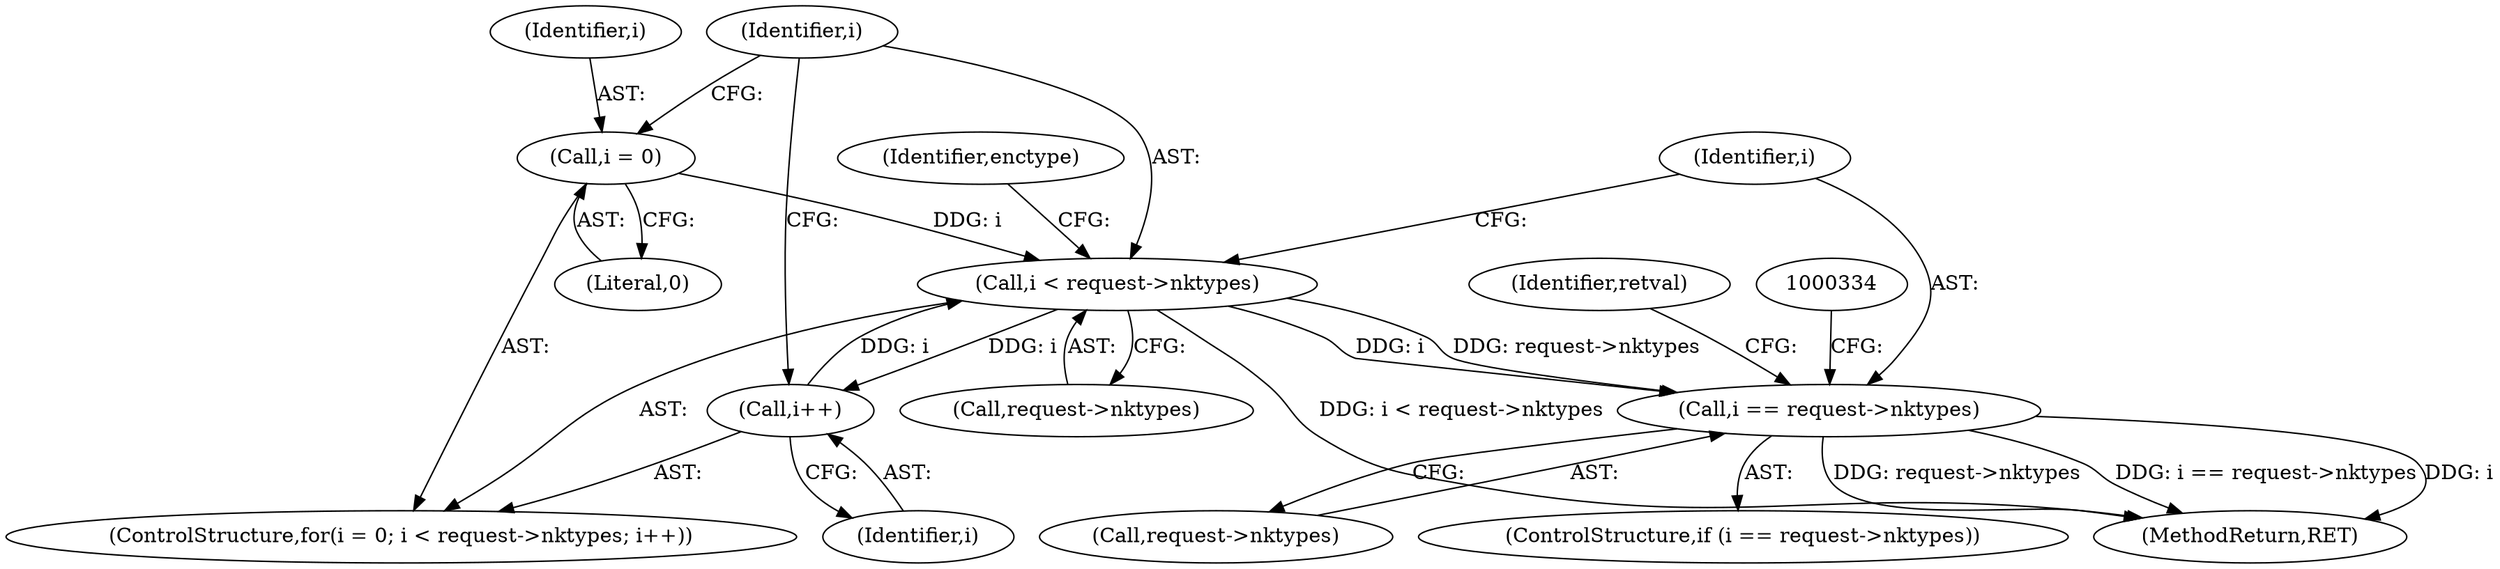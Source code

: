digraph "0_krb5_db64ca25d661a47b996b4e2645998b5d7f0eb52c@pointer" {
"1000322" [label="(Call,i == request->nktypes)"];
"1000295" [label="(Call,i < request->nktypes)"];
"1000292" [label="(Call,i = 0)"];
"1000300" [label="(Call,i++)"];
"1000296" [label="(Identifier,i)"];
"1000294" [label="(Literal,0)"];
"1000324" [label="(Call,request->nktypes)"];
"1000293" [label="(Identifier,i)"];
"1000304" [label="(Identifier,enctype)"];
"1000322" [label="(Call,i == request->nktypes)"];
"1000300" [label="(Call,i++)"];
"1000301" [label="(Identifier,i)"];
"1000295" [label="(Call,i < request->nktypes)"];
"1000297" [label="(Call,request->nktypes)"];
"1000329" [label="(Identifier,retval)"];
"1000323" [label="(Identifier,i)"];
"1000321" [label="(ControlStructure,if (i == request->nktypes))"];
"1000292" [label="(Call,i = 0)"];
"1000291" [label="(ControlStructure,for(i = 0; i < request->nktypes; i++))"];
"1001409" [label="(MethodReturn,RET)"];
"1000322" -> "1000321"  [label="AST: "];
"1000322" -> "1000324"  [label="CFG: "];
"1000323" -> "1000322"  [label="AST: "];
"1000324" -> "1000322"  [label="AST: "];
"1000329" -> "1000322"  [label="CFG: "];
"1000334" -> "1000322"  [label="CFG: "];
"1000322" -> "1001409"  [label="DDG: request->nktypes"];
"1000322" -> "1001409"  [label="DDG: i == request->nktypes"];
"1000322" -> "1001409"  [label="DDG: i"];
"1000295" -> "1000322"  [label="DDG: i"];
"1000295" -> "1000322"  [label="DDG: request->nktypes"];
"1000295" -> "1000291"  [label="AST: "];
"1000295" -> "1000297"  [label="CFG: "];
"1000296" -> "1000295"  [label="AST: "];
"1000297" -> "1000295"  [label="AST: "];
"1000304" -> "1000295"  [label="CFG: "];
"1000323" -> "1000295"  [label="CFG: "];
"1000295" -> "1001409"  [label="DDG: i < request->nktypes"];
"1000292" -> "1000295"  [label="DDG: i"];
"1000300" -> "1000295"  [label="DDG: i"];
"1000295" -> "1000300"  [label="DDG: i"];
"1000292" -> "1000291"  [label="AST: "];
"1000292" -> "1000294"  [label="CFG: "];
"1000293" -> "1000292"  [label="AST: "];
"1000294" -> "1000292"  [label="AST: "];
"1000296" -> "1000292"  [label="CFG: "];
"1000300" -> "1000291"  [label="AST: "];
"1000300" -> "1000301"  [label="CFG: "];
"1000301" -> "1000300"  [label="AST: "];
"1000296" -> "1000300"  [label="CFG: "];
}
